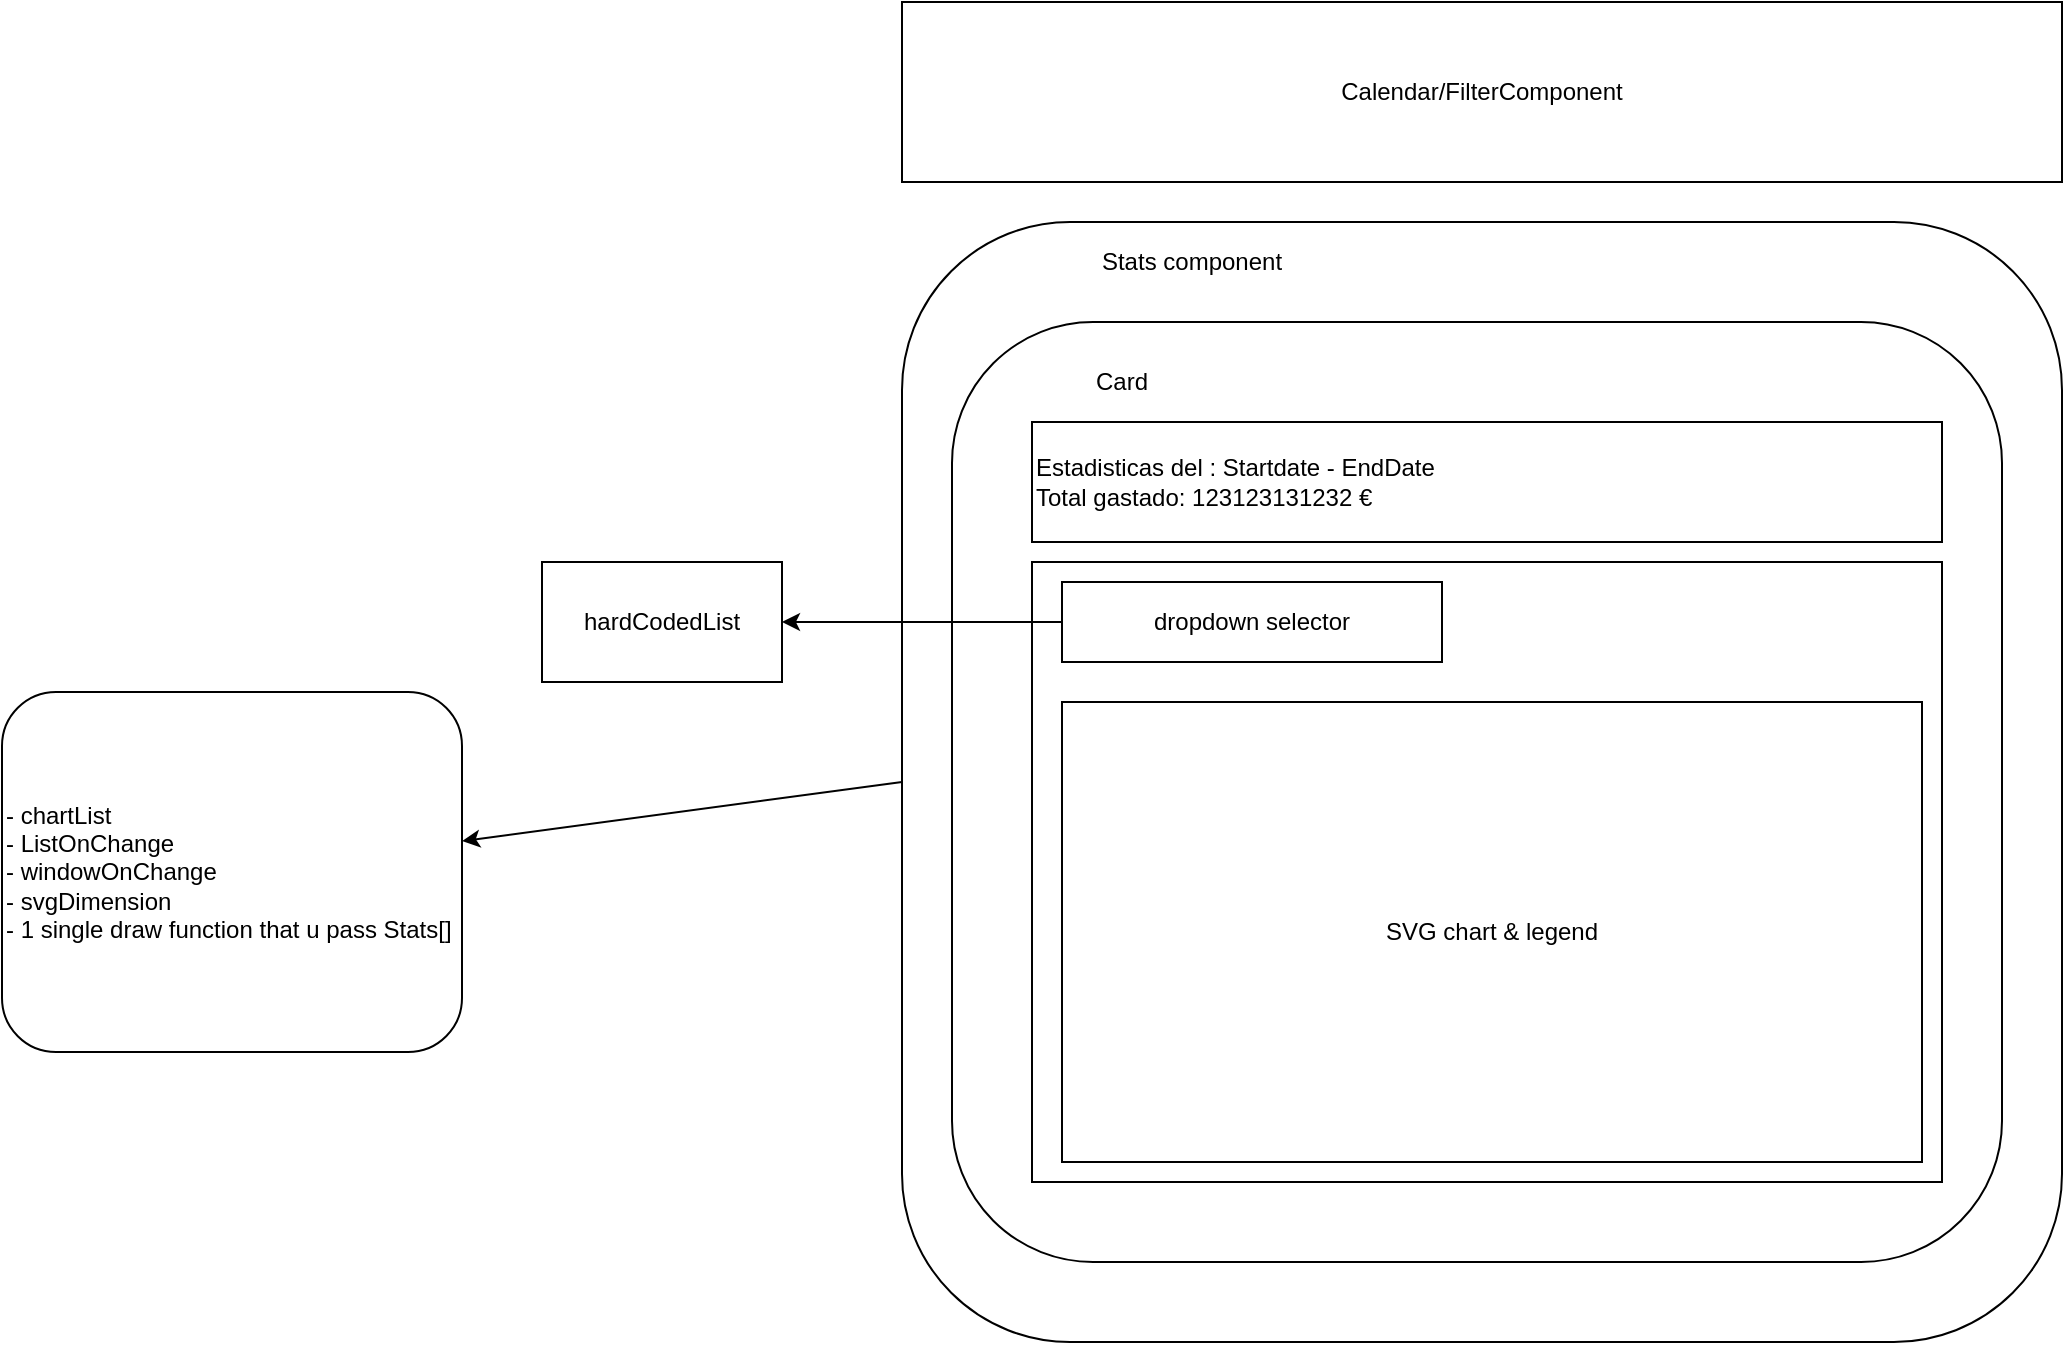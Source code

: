 <mxfile version="11.1.4" type="device"><diagram id="zcrU2-9_-GVz1qiNFlZA" name="Page-1"><mxGraphModel dx="1851" dy="1804" grid="1" gridSize="10" guides="1" tooltips="1" connect="1" arrows="1" fold="1" page="1" pageScale="1" pageWidth="827" pageHeight="1169" math="0" shadow="0"><root><mxCell id="0"/><mxCell id="1" parent="0"/><mxCell id="e3NhbiMHBb8DLkH6741u-1" value="" style="rounded=1;whiteSpace=wrap;html=1;" vertex="1" parent="1"><mxGeometry x="20" y="20" width="580" height="560" as="geometry"/></mxCell><mxCell id="e3NhbiMHBb8DLkH6741u-2" value="Stats component" style="text;html=1;strokeColor=none;fillColor=none;align=center;verticalAlign=middle;whiteSpace=wrap;rounded=0;" vertex="1" parent="1"><mxGeometry x="90" y="30" width="150" height="20" as="geometry"/></mxCell><mxCell id="e3NhbiMHBb8DLkH6741u-3" value="" style="rounded=1;whiteSpace=wrap;html=1;" vertex="1" parent="1"><mxGeometry x="45" y="70" width="525" height="470" as="geometry"/></mxCell><mxCell id="e3NhbiMHBb8DLkH6741u-4" value="Card" style="text;html=1;strokeColor=none;fillColor=none;align=center;verticalAlign=middle;whiteSpace=wrap;rounded=0;" vertex="1" parent="1"><mxGeometry x="110" y="90" width="40" height="20" as="geometry"/></mxCell><mxCell id="e3NhbiMHBb8DLkH6741u-6" value="Estadisticas del : Startdate - EndDate&lt;br&gt;Total gastado: 123123131232 €" style="rounded=0;whiteSpace=wrap;html=1;align=left;" vertex="1" parent="1"><mxGeometry x="85" y="120" width="455" height="60" as="geometry"/></mxCell><mxCell id="e3NhbiMHBb8DLkH6741u-8" value="" style="rounded=0;whiteSpace=wrap;html=1;" vertex="1" parent="1"><mxGeometry x="85" y="190" width="455" height="310" as="geometry"/></mxCell><mxCell id="e3NhbiMHBb8DLkH6741u-9" value="Calendar/FilterComponent" style="rounded=0;whiteSpace=wrap;html=1;" vertex="1" parent="1"><mxGeometry x="20" y="-90" width="580" height="90" as="geometry"/></mxCell><mxCell id="e3NhbiMHBb8DLkH6741u-10" value="dropdown selector" style="rounded=0;whiteSpace=wrap;html=1;" vertex="1" parent="1"><mxGeometry x="100" y="200" width="190" height="40" as="geometry"/></mxCell><mxCell id="e3NhbiMHBb8DLkH6741u-11" value="SVG chart &amp;amp; legend" style="rounded=0;whiteSpace=wrap;html=1;" vertex="1" parent="1"><mxGeometry x="100" y="260" width="430" height="230" as="geometry"/></mxCell><mxCell id="e3NhbiMHBb8DLkH6741u-12" value="" style="endArrow=classic;html=1;exitX=0;exitY=0.5;exitDx=0;exitDy=0;" edge="1" parent="1" source="e3NhbiMHBb8DLkH6741u-10" target="e3NhbiMHBb8DLkH6741u-13"><mxGeometry width="50" height="50" relative="1" as="geometry"><mxPoint x="20" y="650" as="sourcePoint"/><mxPoint x="-80" y="230" as="targetPoint"/></mxGeometry></mxCell><mxCell id="e3NhbiMHBb8DLkH6741u-13" value="hardCodedList" style="rounded=0;whiteSpace=wrap;html=1;" vertex="1" parent="1"><mxGeometry x="-160" y="190" width="120" height="60" as="geometry"/></mxCell><mxCell id="e3NhbiMHBb8DLkH6741u-14" value="" style="endArrow=classic;html=1;exitX=0;exitY=0.5;exitDx=0;exitDy=0;" edge="1" parent="1" source="e3NhbiMHBb8DLkH6741u-1" target="e3NhbiMHBb8DLkH6741u-15"><mxGeometry width="50" height="50" relative="1" as="geometry"><mxPoint x="-160" y="650" as="sourcePoint"/><mxPoint x="-250" y="300" as="targetPoint"/></mxGeometry></mxCell><mxCell id="e3NhbiMHBb8DLkH6741u-15" value="- chartList&lt;br&gt;- ListOnChange&lt;br&gt;- windowOnChange&lt;br&gt;- svgDimension&lt;br&gt;- 1 single draw function that u pass Stats[]" style="rounded=1;whiteSpace=wrap;html=1;align=left;" vertex="1" parent="1"><mxGeometry x="-430" y="255" width="230" height="180" as="geometry"/></mxCell></root></mxGraphModel></diagram></mxfile>